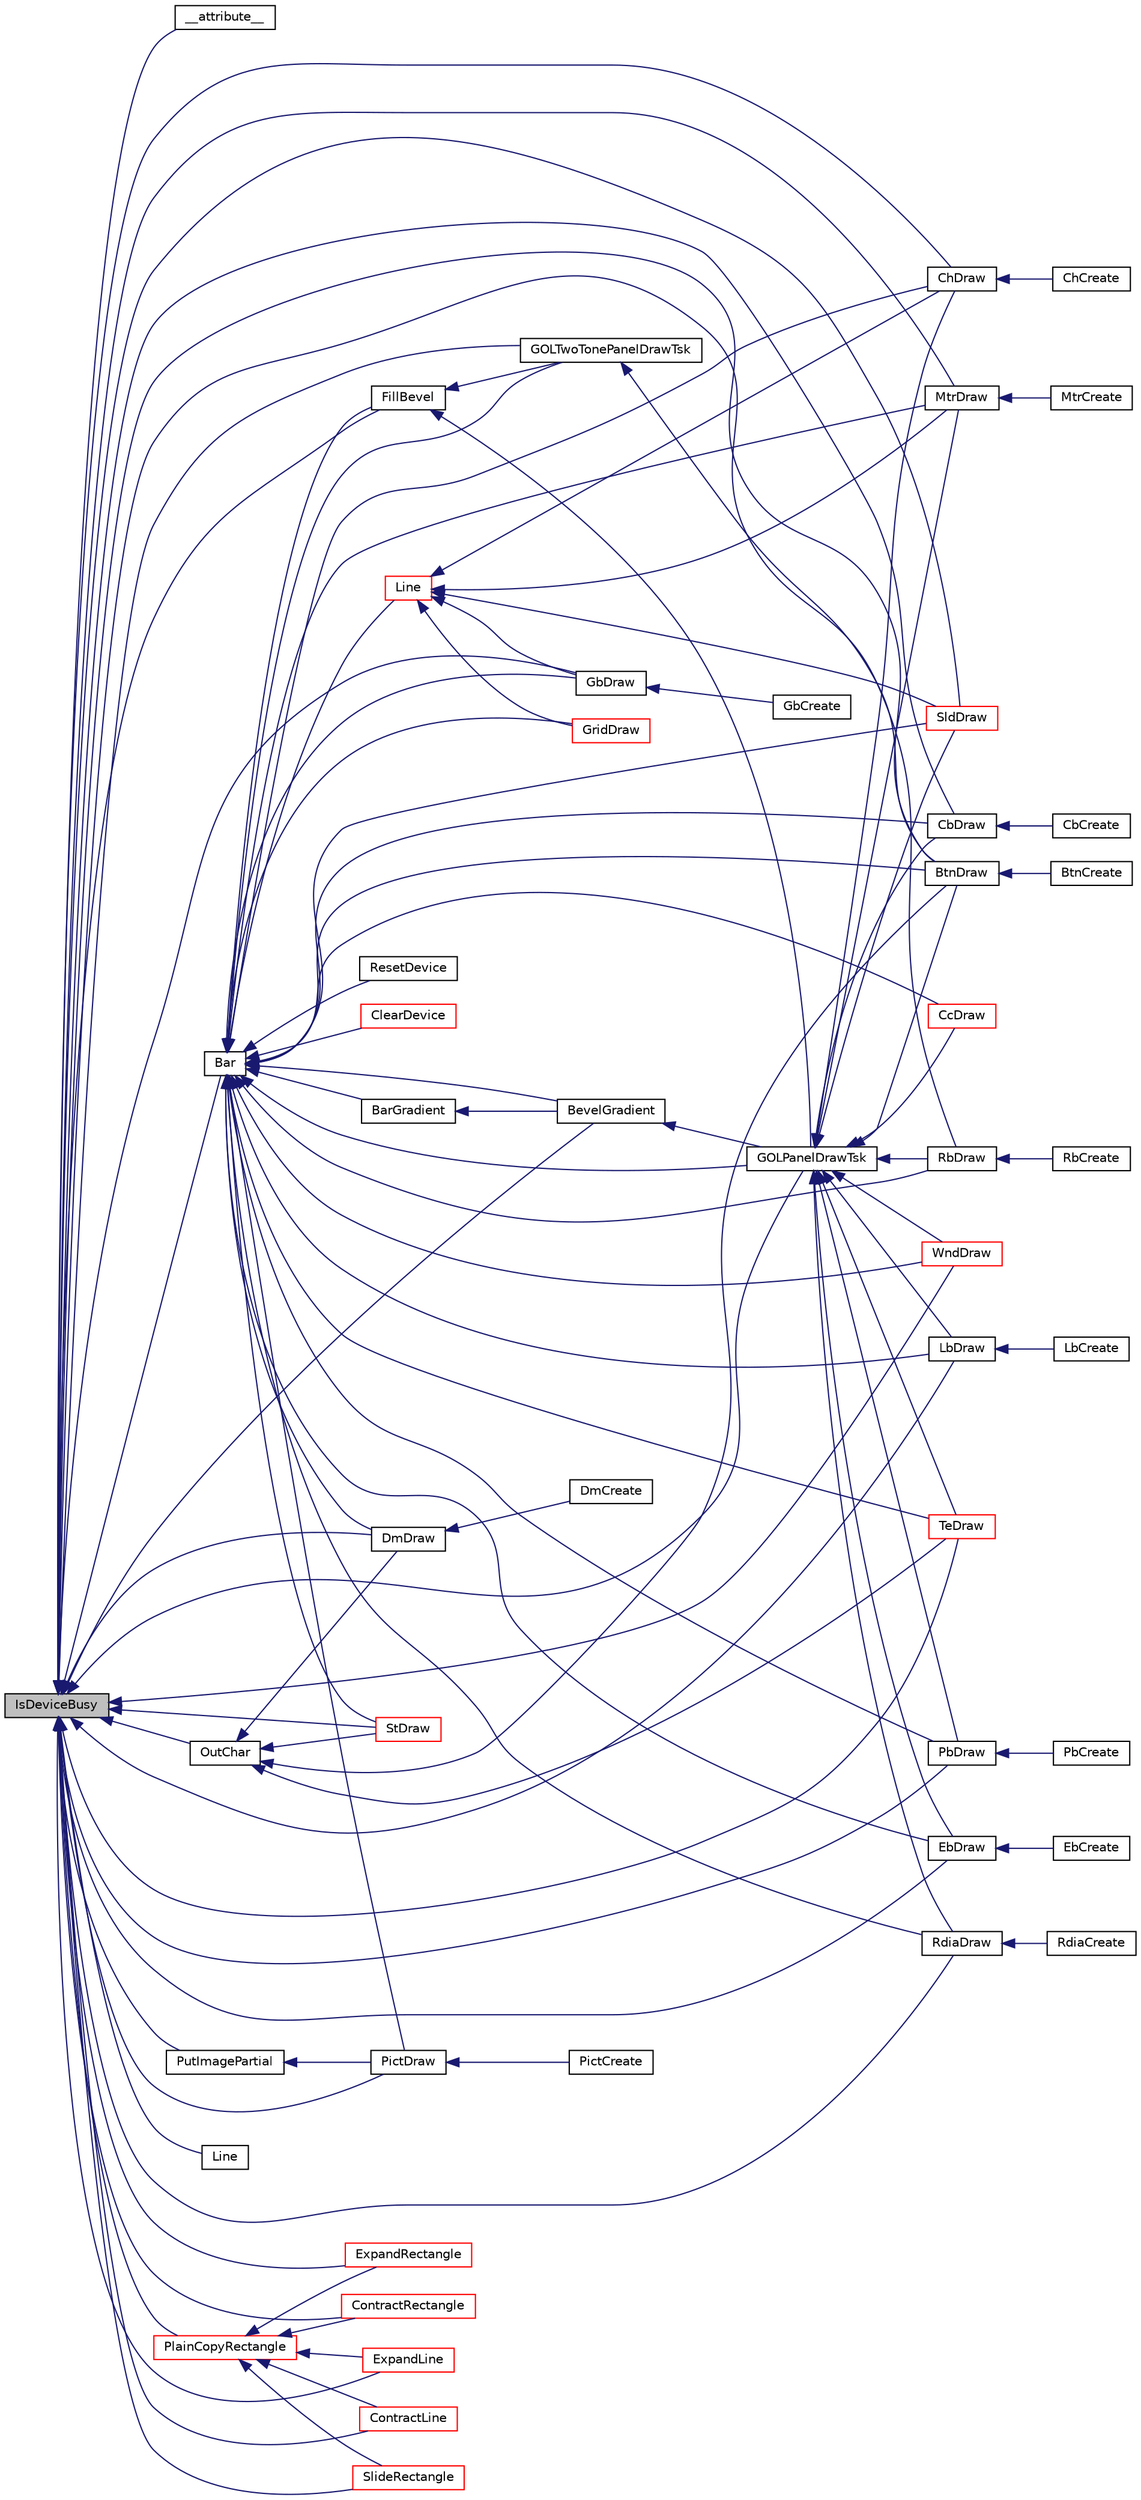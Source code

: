 digraph "IsDeviceBusy"
{
  edge [fontname="Helvetica",fontsize="10",labelfontname="Helvetica",labelfontsize="10"];
  node [fontname="Helvetica",fontsize="10",shape=record];
  rankdir="LR";
  Node1 [label="IsDeviceBusy",height=0.2,width=0.4,color="black", fillcolor="grey75", style="filled", fontcolor="black"];
  Node1 -> Node2 [dir="back",color="midnightblue",fontsize="10",style="solid",fontname="Helvetica"];
  Node2 [label="__attribute__",height=0.2,width=0.4,color="black", fillcolor="white", style="filled",URL="$_button_8c.html#af178079fc146b855b67c0361c5f38844"];
  Node1 -> Node3 [dir="back",color="midnightblue",fontsize="10",style="solid",fontname="Helvetica"];
  Node3 [label="BtnDraw",height=0.2,width=0.4,color="black", fillcolor="white", style="filled",URL="$_button_8h.html#abbe1146f1099bd0efcd920b38e48f7c0"];
  Node3 -> Node4 [dir="back",color="midnightblue",fontsize="10",style="solid",fontname="Helvetica"];
  Node4 [label="BtnCreate",height=0.2,width=0.4,color="black", fillcolor="white", style="filled",URL="$_button_8h.html#a58bae4324dd2fe73c331fbcde3e997e0"];
  Node1 -> Node5 [dir="back",color="midnightblue",fontsize="10",style="solid",fontname="Helvetica"];
  Node5 [label="ChDraw",height=0.2,width=0.4,color="black", fillcolor="white", style="filled",URL="$_chart_8h.html#ae94d3144d62a125f960cc138130721bb"];
  Node5 -> Node6 [dir="back",color="midnightblue",fontsize="10",style="solid",fontname="Helvetica"];
  Node6 [label="ChCreate",height=0.2,width=0.4,color="black", fillcolor="white", style="filled",URL="$_chart_8h.html#a5acd1aa33b2b87e8c6d976c1bcdfadf9"];
  Node1 -> Node7 [dir="back",color="midnightblue",fontsize="10",style="solid",fontname="Helvetica"];
  Node7 [label="CbDraw",height=0.2,width=0.4,color="black", fillcolor="white", style="filled",URL="$_check_box_8h.html#a3e8cd29f18ad886f66c756f4306bc077"];
  Node7 -> Node8 [dir="back",color="midnightblue",fontsize="10",style="solid",fontname="Helvetica"];
  Node8 [label="CbCreate",height=0.2,width=0.4,color="black", fillcolor="white", style="filled",URL="$_check_box_8h.html#a2c9fec16e1cac381a73d28038c7b6747"];
  Node1 -> Node9 [dir="back",color="midnightblue",fontsize="10",style="solid",fontname="Helvetica"];
  Node9 [label="DmDraw",height=0.2,width=0.4,color="black", fillcolor="white", style="filled",URL="$_digital_meter_8h.html#a2270225980edf29eb09aa3215e445c95"];
  Node9 -> Node10 [dir="back",color="midnightblue",fontsize="10",style="solid",fontname="Helvetica"];
  Node10 [label="DmCreate",height=0.2,width=0.4,color="black", fillcolor="white", style="filled",URL="$_digital_meter_8h.html#a92fc022c971174401fc933ed2fc8a852"];
  Node1 -> Node11 [dir="back",color="midnightblue",fontsize="10",style="solid",fontname="Helvetica"];
  Node11 [label="Bar",height=0.2,width=0.4,color="black", fillcolor="white", style="filled",URL="$_primitive_8h.html#a1127c70a0c39d3340abc25a4bd159c90"];
  Node11 -> Node3 [dir="back",color="midnightblue",fontsize="10",style="solid",fontname="Helvetica"];
  Node11 -> Node5 [dir="back",color="midnightblue",fontsize="10",style="solid",fontname="Helvetica"];
  Node11 -> Node7 [dir="back",color="midnightblue",fontsize="10",style="solid",fontname="Helvetica"];
  Node11 -> Node9 [dir="back",color="midnightblue",fontsize="10",style="solid",fontname="Helvetica"];
  Node11 -> Node12 [dir="back",color="midnightblue",fontsize="10",style="solid",fontname="Helvetica"];
  Node12 [label="ResetDevice",height=0.2,width=0.4,color="black", fillcolor="white", style="filled",URL="$mchp_gfx_drv_8c.html#a6d4d054030dc1ccdc7b875d4877ec9b7"];
  Node11 -> Node13 [dir="back",color="midnightblue",fontsize="10",style="solid",fontname="Helvetica"];
  Node13 [label="Line",height=0.2,width=0.4,color="red", fillcolor="white", style="filled",URL="$_primitive_8h.html#a757459f00bbfbd7d5721ab8373eab37e"];
  Node13 -> Node5 [dir="back",color="midnightblue",fontsize="10",style="solid",fontname="Helvetica"];
  Node13 -> Node14 [dir="back",color="midnightblue",fontsize="10",style="solid",fontname="Helvetica"];
  Node14 [label="GridDraw",height=0.2,width=0.4,color="red", fillcolor="white", style="filled",URL="$_grid_8h.html#a4cf2e40a4862e15e2bb5bb96d947305d"];
  Node13 -> Node15 [dir="back",color="midnightblue",fontsize="10",style="solid",fontname="Helvetica"];
  Node15 [label="GbDraw",height=0.2,width=0.4,color="black", fillcolor="white", style="filled",URL="$_group_box_8h.html#a84fe13f36303d7b376661bc85d84e96c"];
  Node15 -> Node16 [dir="back",color="midnightblue",fontsize="10",style="solid",fontname="Helvetica"];
  Node16 [label="GbCreate",height=0.2,width=0.4,color="black", fillcolor="white", style="filled",URL="$_group_box_8h.html#a7220ab2de823b032295d018d3de04915"];
  Node13 -> Node17 [dir="back",color="midnightblue",fontsize="10",style="solid",fontname="Helvetica"];
  Node17 [label="MtrDraw",height=0.2,width=0.4,color="black", fillcolor="white", style="filled",URL="$_meter_8h.html#a8b28060425794f091c24f355326272dd"];
  Node17 -> Node18 [dir="back",color="midnightblue",fontsize="10",style="solid",fontname="Helvetica"];
  Node18 [label="MtrCreate",height=0.2,width=0.4,color="black", fillcolor="white", style="filled",URL="$_meter_8h.html#ab024a60648ca28bfb3ef8180df871ca0"];
  Node13 -> Node19 [dir="back",color="midnightblue",fontsize="10",style="solid",fontname="Helvetica"];
  Node19 [label="SldDraw",height=0.2,width=0.4,color="red", fillcolor="white", style="filled",URL="$_slider_8h.html#a7c047563deea387da3510b081ccc2bd9"];
  Node11 -> Node20 [dir="back",color="midnightblue",fontsize="10",style="solid",fontname="Helvetica"];
  Node20 [label="ClearDevice",height=0.2,width=0.4,color="red", fillcolor="white", style="filled",URL="$_s_s_d1926_8c.html#ad3bd4e6feedcc976607bec82ac8368c2"];
  Node11 -> Node21 [dir="back",color="midnightblue",fontsize="10",style="solid",fontname="Helvetica"];
  Node21 [label="EbDraw",height=0.2,width=0.4,color="black", fillcolor="white", style="filled",URL="$_edit_box_8h.html#aa62476b8c9ee6fd4acade2e21c4b2adb"];
  Node21 -> Node22 [dir="back",color="midnightblue",fontsize="10",style="solid",fontname="Helvetica"];
  Node22 [label="EbCreate",height=0.2,width=0.4,color="black", fillcolor="white", style="filled",URL="$_edit_box_8h.html#a3f6da3c8eb9028edaaae00dc7dbe38a5"];
  Node11 -> Node23 [dir="back",color="midnightblue",fontsize="10",style="solid",fontname="Helvetica"];
  Node23 [label="GOLPanelDrawTsk",height=0.2,width=0.4,color="black", fillcolor="white", style="filled",URL="$_g_o_l_8h.html#a9d993f570a5a333450b08addacdfc974"];
  Node23 -> Node3 [dir="back",color="midnightblue",fontsize="10",style="solid",fontname="Helvetica"];
  Node23 -> Node5 [dir="back",color="midnightblue",fontsize="10",style="solid",fontname="Helvetica"];
  Node23 -> Node7 [dir="back",color="midnightblue",fontsize="10",style="solid",fontname="Helvetica"];
  Node23 -> Node21 [dir="back",color="midnightblue",fontsize="10",style="solid",fontname="Helvetica"];
  Node23 -> Node24 [dir="back",color="midnightblue",fontsize="10",style="solid",fontname="Helvetica"];
  Node24 [label="LbDraw",height=0.2,width=0.4,color="black", fillcolor="white", style="filled",URL="$_list_box_8h.html#a758bba266f1d0788d9a0c4b97b7c64da"];
  Node24 -> Node25 [dir="back",color="midnightblue",fontsize="10",style="solid",fontname="Helvetica"];
  Node25 [label="LbCreate",height=0.2,width=0.4,color="black", fillcolor="white", style="filled",URL="$_list_box_8h.html#a46b6f8a76f784014b5f7dbee460a6cf9"];
  Node23 -> Node17 [dir="back",color="midnightblue",fontsize="10",style="solid",fontname="Helvetica"];
  Node23 -> Node26 [dir="back",color="midnightblue",fontsize="10",style="solid",fontname="Helvetica"];
  Node26 [label="PbDraw",height=0.2,width=0.4,color="black", fillcolor="white", style="filled",URL="$_progress_bar_8h.html#a5afb6fade21d0a76246e6e38a656b5a8"];
  Node26 -> Node27 [dir="back",color="midnightblue",fontsize="10",style="solid",fontname="Helvetica"];
  Node27 [label="PbCreate",height=0.2,width=0.4,color="black", fillcolor="white", style="filled",URL="$_progress_bar_8h.html#a8946d265b423560fb9120376bf0c1afd"];
  Node23 -> Node28 [dir="back",color="midnightblue",fontsize="10",style="solid",fontname="Helvetica"];
  Node28 [label="RbDraw",height=0.2,width=0.4,color="black", fillcolor="white", style="filled",URL="$_radio_button_8h.html#afc75c4b3bf496f30884ea9219baa3957"];
  Node28 -> Node29 [dir="back",color="midnightblue",fontsize="10",style="solid",fontname="Helvetica"];
  Node29 [label="RbCreate",height=0.2,width=0.4,color="black", fillcolor="white", style="filled",URL="$_radio_button_8h.html#a4bed4cf89c510288f46f65e2ecb8b3eb"];
  Node23 -> Node30 [dir="back",color="midnightblue",fontsize="10",style="solid",fontname="Helvetica"];
  Node30 [label="RdiaDraw",height=0.2,width=0.4,color="black", fillcolor="white", style="filled",URL="$_round_dial_8h.html#a3581ef42840e731d0edfaa819da8ce63"];
  Node30 -> Node31 [dir="back",color="midnightblue",fontsize="10",style="solid",fontname="Helvetica"];
  Node31 [label="RdiaCreate",height=0.2,width=0.4,color="black", fillcolor="white", style="filled",URL="$_round_dial_8h.html#a110b820e88b0eb66d71588860795295c"];
  Node23 -> Node19 [dir="back",color="midnightblue",fontsize="10",style="solid",fontname="Helvetica"];
  Node23 -> Node32 [dir="back",color="midnightblue",fontsize="10",style="solid",fontname="Helvetica"];
  Node32 [label="CcDraw",height=0.2,width=0.4,color="red", fillcolor="white", style="filled",URL="$_template_8h.html#a14d0f0ccb95a948abb43bcef8e93e7ee"];
  Node23 -> Node33 [dir="back",color="midnightblue",fontsize="10",style="solid",fontname="Helvetica"];
  Node33 [label="TeDraw",height=0.2,width=0.4,color="red", fillcolor="white", style="filled",URL="$_text_entry_8h.html#a8bdd75439fcce4ea923987097241c6ce"];
  Node23 -> Node34 [dir="back",color="midnightblue",fontsize="10",style="solid",fontname="Helvetica"];
  Node34 [label="WndDraw",height=0.2,width=0.4,color="red", fillcolor="white", style="filled",URL="$_window_8h.html#a906e624492d1bad972d4b4f8fe475f6e"];
  Node11 -> Node35 [dir="back",color="midnightblue",fontsize="10",style="solid",fontname="Helvetica"];
  Node35 [label="GOLTwoTonePanelDrawTsk",height=0.2,width=0.4,color="black", fillcolor="white", style="filled",URL="$_g_o_l_8h.html#aa7ccc95ac01cf3e2c78200e7e791cf72"];
  Node35 -> Node3 [dir="back",color="midnightblue",fontsize="10",style="solid",fontname="Helvetica"];
  Node11 -> Node14 [dir="back",color="midnightblue",fontsize="10",style="solid",fontname="Helvetica"];
  Node11 -> Node15 [dir="back",color="midnightblue",fontsize="10",style="solid",fontname="Helvetica"];
  Node11 -> Node24 [dir="back",color="midnightblue",fontsize="10",style="solid",fontname="Helvetica"];
  Node11 -> Node17 [dir="back",color="midnightblue",fontsize="10",style="solid",fontname="Helvetica"];
  Node11 -> Node36 [dir="back",color="midnightblue",fontsize="10",style="solid",fontname="Helvetica"];
  Node36 [label="PictDraw",height=0.2,width=0.4,color="black", fillcolor="white", style="filled",URL="$_picture_8h.html#a317a09c3c5d88b43a8473d9f3cd29475"];
  Node36 -> Node37 [dir="back",color="midnightblue",fontsize="10",style="solid",fontname="Helvetica"];
  Node37 [label="PictCreate",height=0.2,width=0.4,color="black", fillcolor="white", style="filled",URL="$_picture_8h.html#ae3b4b7d30eb65f8efa26f2f46911f8ac"];
  Node11 -> Node38 [dir="back",color="midnightblue",fontsize="10",style="solid",fontname="Helvetica"];
  Node38 [label="FillBevel",height=0.2,width=0.4,color="black", fillcolor="white", style="filled",URL="$_primitive_8h.html#a9596558ab879615fb349ab5ac63e1439"];
  Node38 -> Node23 [dir="back",color="midnightblue",fontsize="10",style="solid",fontname="Helvetica"];
  Node38 -> Node35 [dir="back",color="midnightblue",fontsize="10",style="solid",fontname="Helvetica"];
  Node11 -> Node39 [dir="back",color="midnightblue",fontsize="10",style="solid",fontname="Helvetica"];
  Node39 [label="BarGradient",height=0.2,width=0.4,color="black", fillcolor="white", style="filled",URL="$_primitive_8h.html#a8cbf0b845f5cab0533a4f256b45126ba"];
  Node39 -> Node40 [dir="back",color="midnightblue",fontsize="10",style="solid",fontname="Helvetica"];
  Node40 [label="BevelGradient",height=0.2,width=0.4,color="black", fillcolor="white", style="filled",URL="$_primitive_8h.html#a679c93e02fea2b29eedde577b7b576d9"];
  Node40 -> Node23 [dir="back",color="midnightblue",fontsize="10",style="solid",fontname="Helvetica"];
  Node11 -> Node40 [dir="back",color="midnightblue",fontsize="10",style="solid",fontname="Helvetica"];
  Node11 -> Node26 [dir="back",color="midnightblue",fontsize="10",style="solid",fontname="Helvetica"];
  Node11 -> Node28 [dir="back",color="midnightblue",fontsize="10",style="solid",fontname="Helvetica"];
  Node11 -> Node30 [dir="back",color="midnightblue",fontsize="10",style="solid",fontname="Helvetica"];
  Node11 -> Node19 [dir="back",color="midnightblue",fontsize="10",style="solid",fontname="Helvetica"];
  Node11 -> Node41 [dir="back",color="midnightblue",fontsize="10",style="solid",fontname="Helvetica"];
  Node41 [label="StDraw",height=0.2,width=0.4,color="red", fillcolor="white", style="filled",URL="$_static_text_8h.html#ad197e77a6fb1d888db97f7fe77b3f436"];
  Node11 -> Node32 [dir="back",color="midnightblue",fontsize="10",style="solid",fontname="Helvetica"];
  Node11 -> Node33 [dir="back",color="midnightblue",fontsize="10",style="solid",fontname="Helvetica"];
  Node11 -> Node34 [dir="back",color="midnightblue",fontsize="10",style="solid",fontname="Helvetica"];
  Node1 -> Node42 [dir="back",color="midnightblue",fontsize="10",style="solid",fontname="Helvetica"];
  Node42 [label="OutChar",height=0.2,width=0.4,color="black", fillcolor="white", style="filled",URL="$_primitive_8h.html#a5adbf0eac23d2ee972890e1e45b0c42a"];
  Node42 -> Node3 [dir="back",color="midnightblue",fontsize="10",style="solid",fontname="Helvetica"];
  Node42 -> Node9 [dir="back",color="midnightblue",fontsize="10",style="solid",fontname="Helvetica"];
  Node42 -> Node41 [dir="back",color="midnightblue",fontsize="10",style="solid",fontname="Helvetica"];
  Node42 -> Node33 [dir="back",color="midnightblue",fontsize="10",style="solid",fontname="Helvetica"];
  Node1 -> Node43 [dir="back",color="midnightblue",fontsize="10",style="solid",fontname="Helvetica"];
  Node43 [label="Line",height=0.2,width=0.4,color="black", fillcolor="white", style="filled",URL="$_s_s_d1926_8c.html#a757459f00bbfbd7d5721ab8373eab37e"];
  Node1 -> Node21 [dir="back",color="midnightblue",fontsize="10",style="solid",fontname="Helvetica"];
  Node1 -> Node23 [dir="back",color="midnightblue",fontsize="10",style="solid",fontname="Helvetica"];
  Node1 -> Node35 [dir="back",color="midnightblue",fontsize="10",style="solid",fontname="Helvetica"];
  Node1 -> Node15 [dir="back",color="midnightblue",fontsize="10",style="solid",fontname="Helvetica"];
  Node1 -> Node24 [dir="back",color="midnightblue",fontsize="10",style="solid",fontname="Helvetica"];
  Node1 -> Node17 [dir="back",color="midnightblue",fontsize="10",style="solid",fontname="Helvetica"];
  Node1 -> Node36 [dir="back",color="midnightblue",fontsize="10",style="solid",fontname="Helvetica"];
  Node1 -> Node38 [dir="back",color="midnightblue",fontsize="10",style="solid",fontname="Helvetica"];
  Node1 -> Node44 [dir="back",color="midnightblue",fontsize="10",style="solid",fontname="Helvetica"];
  Node44 [label="PutImagePartial",height=0.2,width=0.4,color="black", fillcolor="white", style="filled",URL="$_primitive_8h.html#a6a90a4795b51e461d8efed81a7f98874"];
  Node44 -> Node36 [dir="back",color="midnightblue",fontsize="10",style="solid",fontname="Helvetica"];
  Node1 -> Node40 [dir="back",color="midnightblue",fontsize="10",style="solid",fontname="Helvetica"];
  Node1 -> Node26 [dir="back",color="midnightblue",fontsize="10",style="solid",fontname="Helvetica"];
  Node1 -> Node28 [dir="back",color="midnightblue",fontsize="10",style="solid",fontname="Helvetica"];
  Node1 -> Node30 [dir="back",color="midnightblue",fontsize="10",style="solid",fontname="Helvetica"];
  Node1 -> Node19 [dir="back",color="midnightblue",fontsize="10",style="solid",fontname="Helvetica"];
  Node1 -> Node41 [dir="back",color="midnightblue",fontsize="10",style="solid",fontname="Helvetica"];
  Node1 -> Node33 [dir="back",color="midnightblue",fontsize="10",style="solid",fontname="Helvetica"];
  Node1 -> Node45 [dir="back",color="midnightblue",fontsize="10",style="solid",fontname="Helvetica"];
  Node45 [label="PlainCopyRectangle",height=0.2,width=0.4,color="red", fillcolor="white", style="filled",URL="$_transitions__weak_8c.html#a1a858dd1c0a3a8c395afbd783128fc99"];
  Node45 -> Node46 [dir="back",color="midnightblue",fontsize="10",style="solid",fontname="Helvetica"];
  Node46 [label="ExpandRectangle",height=0.2,width=0.4,color="red", fillcolor="white", style="filled",URL="$_transitions_8c.html#ab9ba9436a0eeff589199497bfa85367d"];
  Node45 -> Node47 [dir="back",color="midnightblue",fontsize="10",style="solid",fontname="Helvetica"];
  Node47 [label="ContractRectangle",height=0.2,width=0.4,color="red", fillcolor="white", style="filled",URL="$_transitions_8c.html#a6b612b30fcce98472d1660c2e270aab2"];
  Node45 -> Node48 [dir="back",color="midnightblue",fontsize="10",style="solid",fontname="Helvetica"];
  Node48 [label="ExpandLine",height=0.2,width=0.4,color="red", fillcolor="white", style="filled",URL="$_transitions_8c.html#af4195e6fd746d6d724fb6fb440b33208"];
  Node45 -> Node49 [dir="back",color="midnightblue",fontsize="10",style="solid",fontname="Helvetica"];
  Node49 [label="ContractLine",height=0.2,width=0.4,color="red", fillcolor="white", style="filled",URL="$_transitions_8c.html#abffa624ccaf7775e2d52c4ca03819462"];
  Node45 -> Node50 [dir="back",color="midnightblue",fontsize="10",style="solid",fontname="Helvetica"];
  Node50 [label="SlideRectangle",height=0.2,width=0.4,color="red", fillcolor="white", style="filled",URL="$_transitions_8c.html#ada1bc99e3b7c4605d7ea543971e963f5"];
  Node1 -> Node46 [dir="back",color="midnightblue",fontsize="10",style="solid",fontname="Helvetica"];
  Node1 -> Node47 [dir="back",color="midnightblue",fontsize="10",style="solid",fontname="Helvetica"];
  Node1 -> Node48 [dir="back",color="midnightblue",fontsize="10",style="solid",fontname="Helvetica"];
  Node1 -> Node49 [dir="back",color="midnightblue",fontsize="10",style="solid",fontname="Helvetica"];
  Node1 -> Node50 [dir="back",color="midnightblue",fontsize="10",style="solid",fontname="Helvetica"];
  Node1 -> Node34 [dir="back",color="midnightblue",fontsize="10",style="solid",fontname="Helvetica"];
}
